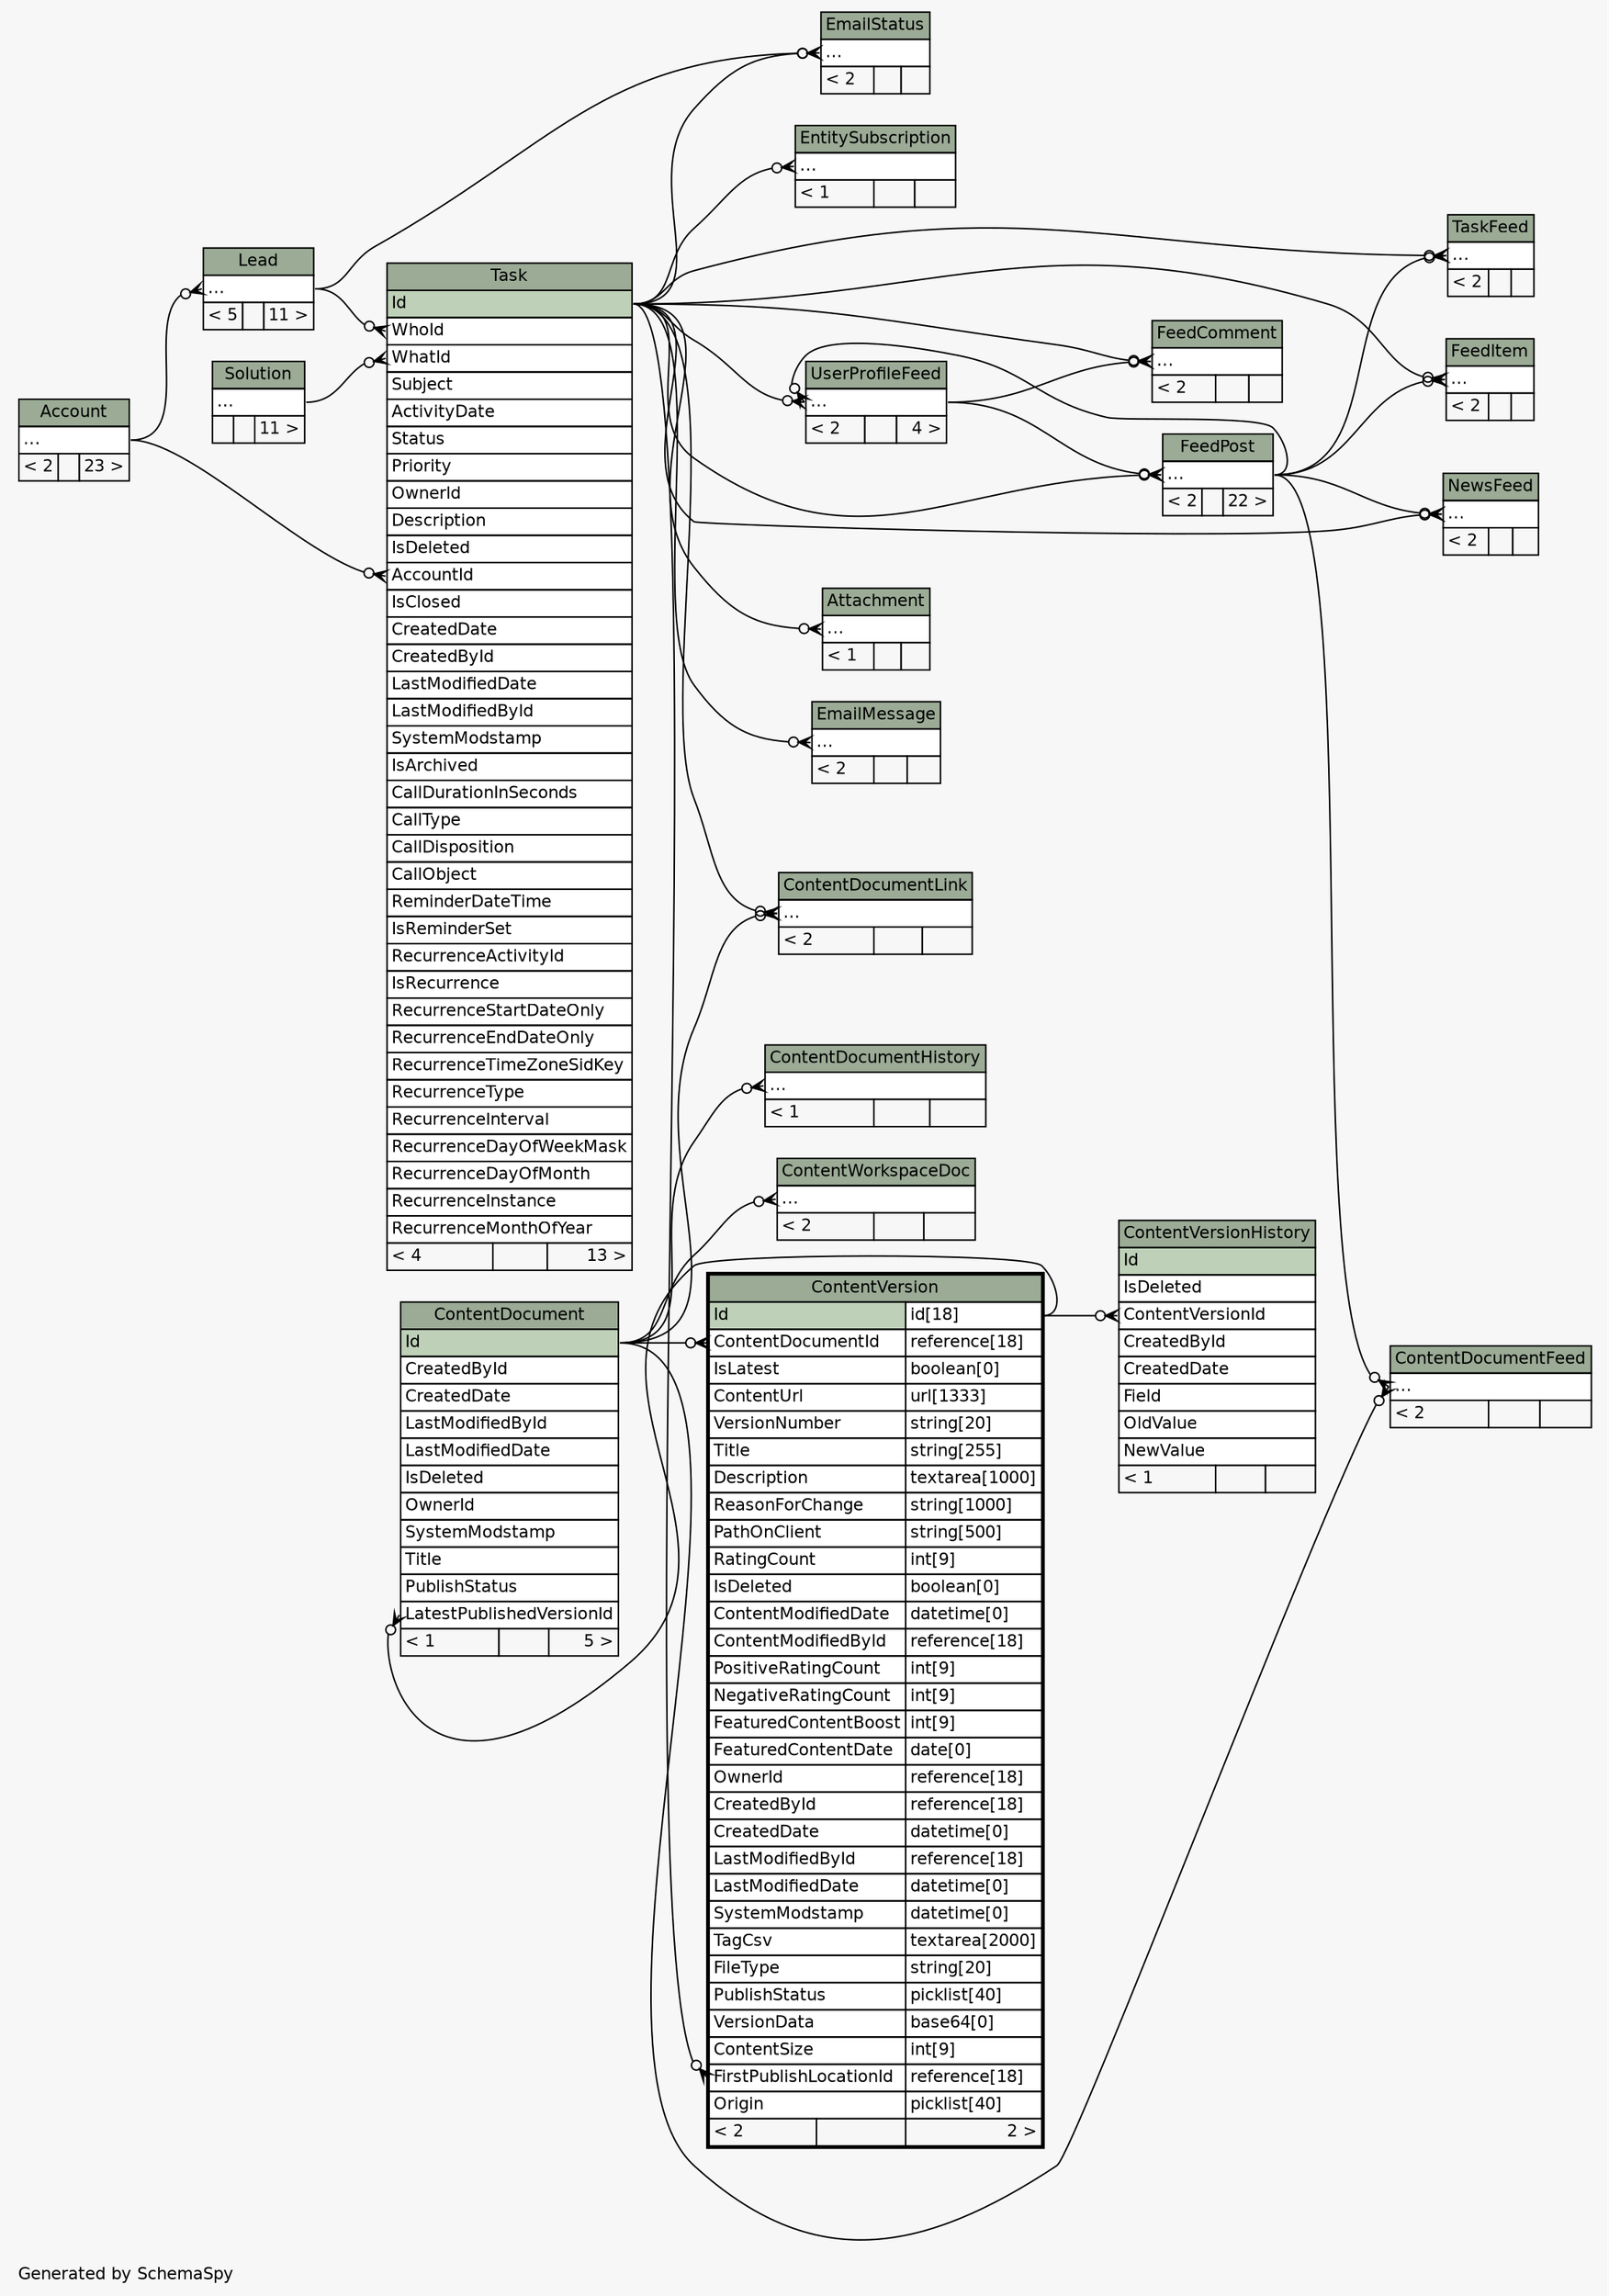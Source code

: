 // dot 2.36.0 on Mac OS X 10.11.6
// SchemaSpy rev 590
digraph "twoDegreesRelationshipsDiagram" {
  graph [
    rankdir="RL"
    bgcolor="#f7f7f7"
    label="\nGenerated by SchemaSpy"
    labeljust="l"
    nodesep="0.18"
    ranksep="0.46"
    fontname="Helvetica"
    fontsize="11"
  ];
  node [
    fontname="Helvetica"
    fontsize="11"
    shape="plaintext"
  ];
  edge [
    arrowsize="0.8"
  ];
  "Attachment":"elipses":w -> "Task":"Id":e [arrowhead=none dir=back arrowtail=crowodot];
  "ContentDocument":"LatestPublishedVersionId":w -> "ContentVersion":"Id.type":e [arrowhead=none dir=back arrowtail=crowodot];
  "ContentDocumentFeed":"elipses":w -> "FeedPost":"elipses":e [arrowhead=none dir=back arrowtail=crowodot];
  "ContentDocumentFeed":"elipses":w -> "ContentDocument":"Id":e [arrowhead=none dir=back arrowtail=crowodot];
  "ContentDocumentHistory":"elipses":w -> "ContentDocument":"Id":e [arrowhead=none dir=back arrowtail=crowodot];
  "ContentDocumentLink":"elipses":w -> "ContentDocument":"Id":e [arrowhead=none dir=back arrowtail=crowodot];
  "ContentDocumentLink":"elipses":w -> "Task":"Id":e [arrowhead=none dir=back arrowtail=crowodot];
  "ContentVersion":"ContentDocumentId":w -> "ContentDocument":"Id":e [arrowhead=none dir=back arrowtail=crowodot];
  "ContentVersion":"FirstPublishLocationId":w -> "Task":"Id":e [arrowhead=none dir=back arrowtail=crowodot];
  "ContentVersionHistory":"ContentVersionId":w -> "ContentVersion":"Id.type":e [arrowhead=none dir=back arrowtail=crowodot];
  "ContentWorkspaceDoc":"elipses":w -> "ContentDocument":"Id":e [arrowhead=none dir=back arrowtail=crowodot];
  "EmailMessage":"elipses":w -> "Task":"Id":e [arrowhead=none dir=back arrowtail=crowodot];
  "EmailStatus":"elipses":w -> "Task":"Id":e [arrowhead=none dir=back arrowtail=crowodot];
  "EmailStatus":"elipses":w -> "Lead":"elipses":e [arrowhead=none dir=back arrowtail=crowodot];
  "EntitySubscription":"elipses":w -> "Task":"Id":e [arrowhead=none dir=back arrowtail=crowodot];
  "FeedComment":"elipses":w -> "UserProfileFeed":"elipses":e [arrowhead=none dir=back arrowtail=crowodot];
  "FeedComment":"elipses":w -> "Task":"Id":e [arrowhead=none dir=back arrowtail=crowodot];
  "FeedItem":"elipses":w -> "FeedPost":"elipses":e [arrowhead=none dir=back arrowtail=crowodot];
  "FeedItem":"elipses":w -> "Task":"Id":e [arrowhead=none dir=back arrowtail=crowodot];
  "FeedPost":"elipses":w -> "UserProfileFeed":"elipses":e [arrowhead=none dir=back arrowtail=crowodot];
  "FeedPost":"elipses":w -> "Task":"Id":e [arrowhead=none dir=back arrowtail=crowodot];
  "Lead":"elipses":w -> "Account":"elipses":e [arrowhead=none dir=back arrowtail=crowodot];
  "NewsFeed":"elipses":w -> "FeedPost":"elipses":e [arrowhead=none dir=back arrowtail=crowodot];
  "NewsFeed":"elipses":w -> "Task":"Id":e [arrowhead=none dir=back arrowtail=crowodot];
  "Task":"AccountId":w -> "Account":"elipses":e [arrowhead=none dir=back arrowtail=crowodot];
  "Task":"WhatId":w -> "Solution":"elipses":e [arrowhead=none dir=back arrowtail=crowodot];
  "Task":"WhoId":w -> "Lead":"elipses":e [arrowhead=none dir=back arrowtail=crowodot];
  "TaskFeed":"elipses":w -> "FeedPost":"elipses":e [arrowhead=none dir=back arrowtail=crowodot];
  "TaskFeed":"elipses":w -> "Task":"Id":e [arrowhead=none dir=back arrowtail=crowodot];
  "UserProfileFeed":"elipses":w -> "FeedPost":"elipses":e [arrowhead=none dir=back arrowtail=crowodot];
  "UserProfileFeed":"elipses":w -> "Task":"Id":e [arrowhead=none dir=back arrowtail=crowodot];
  "Account" [
    label=<
    <TABLE BORDER="0" CELLBORDER="1" CELLSPACING="0" BGCOLOR="#ffffff">
      <TR><TD COLSPAN="3" BGCOLOR="#9bab96" ALIGN="CENTER">Account</TD></TR>
      <TR><TD PORT="elipses" COLSPAN="3" ALIGN="LEFT">...</TD></TR>
      <TR><TD ALIGN="LEFT" BGCOLOR="#f7f7f7">&lt; 2</TD><TD ALIGN="RIGHT" BGCOLOR="#f7f7f7">  </TD><TD ALIGN="RIGHT" BGCOLOR="#f7f7f7">23 &gt;</TD></TR>
    </TABLE>>
    URL="Account.html"
    tooltip="Account"
  ];
  "Attachment" [
    label=<
    <TABLE BORDER="0" CELLBORDER="1" CELLSPACING="0" BGCOLOR="#ffffff">
      <TR><TD COLSPAN="3" BGCOLOR="#9bab96" ALIGN="CENTER">Attachment</TD></TR>
      <TR><TD PORT="elipses" COLSPAN="3" ALIGN="LEFT">...</TD></TR>
      <TR><TD ALIGN="LEFT" BGCOLOR="#f7f7f7">&lt; 1</TD><TD ALIGN="RIGHT" BGCOLOR="#f7f7f7">  </TD><TD ALIGN="RIGHT" BGCOLOR="#f7f7f7">  </TD></TR>
    </TABLE>>
    URL="Attachment.html"
    tooltip="Attachment"
  ];
  "ContentDocument" [
    label=<
    <TABLE BORDER="0" CELLBORDER="1" CELLSPACING="0" BGCOLOR="#ffffff">
      <TR><TD COLSPAN="3" BGCOLOR="#9bab96" ALIGN="CENTER">ContentDocument</TD></TR>
      <TR><TD PORT="Id" COLSPAN="3" BGCOLOR="#bed1b8" ALIGN="LEFT">Id</TD></TR>
      <TR><TD PORT="CreatedById" COLSPAN="3" ALIGN="LEFT">CreatedById</TD></TR>
      <TR><TD PORT="CreatedDate" COLSPAN="3" ALIGN="LEFT">CreatedDate</TD></TR>
      <TR><TD PORT="LastModifiedById" COLSPAN="3" ALIGN="LEFT">LastModifiedById</TD></TR>
      <TR><TD PORT="LastModifiedDate" COLSPAN="3" ALIGN="LEFT">LastModifiedDate</TD></TR>
      <TR><TD PORT="IsDeleted" COLSPAN="3" ALIGN="LEFT">IsDeleted</TD></TR>
      <TR><TD PORT="OwnerId" COLSPAN="3" ALIGN="LEFT">OwnerId</TD></TR>
      <TR><TD PORT="SystemModstamp" COLSPAN="3" ALIGN="LEFT">SystemModstamp</TD></TR>
      <TR><TD PORT="Title" COLSPAN="3" ALIGN="LEFT">Title</TD></TR>
      <TR><TD PORT="PublishStatus" COLSPAN="3" ALIGN="LEFT">PublishStatus</TD></TR>
      <TR><TD PORT="LatestPublishedVersionId" COLSPAN="3" ALIGN="LEFT">LatestPublishedVersionId</TD></TR>
      <TR><TD ALIGN="LEFT" BGCOLOR="#f7f7f7">&lt; 1</TD><TD ALIGN="RIGHT" BGCOLOR="#f7f7f7">  </TD><TD ALIGN="RIGHT" BGCOLOR="#f7f7f7">5 &gt;</TD></TR>
    </TABLE>>
    URL="ContentDocument.html"
    tooltip="ContentDocument"
  ];
  "ContentDocumentFeed" [
    label=<
    <TABLE BORDER="0" CELLBORDER="1" CELLSPACING="0" BGCOLOR="#ffffff">
      <TR><TD COLSPAN="3" BGCOLOR="#9bab96" ALIGN="CENTER">ContentDocumentFeed</TD></TR>
      <TR><TD PORT="elipses" COLSPAN="3" ALIGN="LEFT">...</TD></TR>
      <TR><TD ALIGN="LEFT" BGCOLOR="#f7f7f7">&lt; 2</TD><TD ALIGN="RIGHT" BGCOLOR="#f7f7f7">  </TD><TD ALIGN="RIGHT" BGCOLOR="#f7f7f7">  </TD></TR>
    </TABLE>>
    URL="ContentDocumentFeed.html"
    tooltip="ContentDocumentFeed"
  ];
  "ContentDocumentHistory" [
    label=<
    <TABLE BORDER="0" CELLBORDER="1" CELLSPACING="0" BGCOLOR="#ffffff">
      <TR><TD COLSPAN="3" BGCOLOR="#9bab96" ALIGN="CENTER">ContentDocumentHistory</TD></TR>
      <TR><TD PORT="elipses" COLSPAN="3" ALIGN="LEFT">...</TD></TR>
      <TR><TD ALIGN="LEFT" BGCOLOR="#f7f7f7">&lt; 1</TD><TD ALIGN="RIGHT" BGCOLOR="#f7f7f7">  </TD><TD ALIGN="RIGHT" BGCOLOR="#f7f7f7">  </TD></TR>
    </TABLE>>
    URL="ContentDocumentHistory.html"
    tooltip="ContentDocumentHistory"
  ];
  "ContentDocumentLink" [
    label=<
    <TABLE BORDER="0" CELLBORDER="1" CELLSPACING="0" BGCOLOR="#ffffff">
      <TR><TD COLSPAN="3" BGCOLOR="#9bab96" ALIGN="CENTER">ContentDocumentLink</TD></TR>
      <TR><TD PORT="elipses" COLSPAN="3" ALIGN="LEFT">...</TD></TR>
      <TR><TD ALIGN="LEFT" BGCOLOR="#f7f7f7">&lt; 2</TD><TD ALIGN="RIGHT" BGCOLOR="#f7f7f7">  </TD><TD ALIGN="RIGHT" BGCOLOR="#f7f7f7">  </TD></TR>
    </TABLE>>
    URL="ContentDocumentLink.html"
    tooltip="ContentDocumentLink"
  ];
  "ContentVersion" [
    label=<
    <TABLE BORDER="2" CELLBORDER="1" CELLSPACING="0" BGCOLOR="#ffffff">
      <TR><TD COLSPAN="3" BGCOLOR="#9bab96" ALIGN="CENTER">ContentVersion</TD></TR>
      <TR><TD PORT="Id" COLSPAN="2" BGCOLOR="#bed1b8" ALIGN="LEFT">Id</TD><TD PORT="Id.type" ALIGN="LEFT">id[18]</TD></TR>
      <TR><TD PORT="ContentDocumentId" COLSPAN="2" ALIGN="LEFT">ContentDocumentId</TD><TD PORT="ContentDocumentId.type" ALIGN="LEFT">reference[18]</TD></TR>
      <TR><TD PORT="IsLatest" COLSPAN="2" ALIGN="LEFT">IsLatest</TD><TD PORT="IsLatest.type" ALIGN="LEFT">boolean[0]</TD></TR>
      <TR><TD PORT="ContentUrl" COLSPAN="2" ALIGN="LEFT">ContentUrl</TD><TD PORT="ContentUrl.type" ALIGN="LEFT">url[1333]</TD></TR>
      <TR><TD PORT="VersionNumber" COLSPAN="2" ALIGN="LEFT">VersionNumber</TD><TD PORT="VersionNumber.type" ALIGN="LEFT">string[20]</TD></TR>
      <TR><TD PORT="Title" COLSPAN="2" ALIGN="LEFT">Title</TD><TD PORT="Title.type" ALIGN="LEFT">string[255]</TD></TR>
      <TR><TD PORT="Description" COLSPAN="2" ALIGN="LEFT">Description</TD><TD PORT="Description.type" ALIGN="LEFT">textarea[1000]</TD></TR>
      <TR><TD PORT="ReasonForChange" COLSPAN="2" ALIGN="LEFT">ReasonForChange</TD><TD PORT="ReasonForChange.type" ALIGN="LEFT">string[1000]</TD></TR>
      <TR><TD PORT="PathOnClient" COLSPAN="2" ALIGN="LEFT">PathOnClient</TD><TD PORT="PathOnClient.type" ALIGN="LEFT">string[500]</TD></TR>
      <TR><TD PORT="RatingCount" COLSPAN="2" ALIGN="LEFT">RatingCount</TD><TD PORT="RatingCount.type" ALIGN="LEFT">int[9]</TD></TR>
      <TR><TD PORT="IsDeleted" COLSPAN="2" ALIGN="LEFT">IsDeleted</TD><TD PORT="IsDeleted.type" ALIGN="LEFT">boolean[0]</TD></TR>
      <TR><TD PORT="ContentModifiedDate" COLSPAN="2" ALIGN="LEFT">ContentModifiedDate</TD><TD PORT="ContentModifiedDate.type" ALIGN="LEFT">datetime[0]</TD></TR>
      <TR><TD PORT="ContentModifiedById" COLSPAN="2" ALIGN="LEFT">ContentModifiedById</TD><TD PORT="ContentModifiedById.type" ALIGN="LEFT">reference[18]</TD></TR>
      <TR><TD PORT="PositiveRatingCount" COLSPAN="2" ALIGN="LEFT">PositiveRatingCount</TD><TD PORT="PositiveRatingCount.type" ALIGN="LEFT">int[9]</TD></TR>
      <TR><TD PORT="NegativeRatingCount" COLSPAN="2" ALIGN="LEFT">NegativeRatingCount</TD><TD PORT="NegativeRatingCount.type" ALIGN="LEFT">int[9]</TD></TR>
      <TR><TD PORT="FeaturedContentBoost" COLSPAN="2" ALIGN="LEFT">FeaturedContentBoost</TD><TD PORT="FeaturedContentBoost.type" ALIGN="LEFT">int[9]</TD></TR>
      <TR><TD PORT="FeaturedContentDate" COLSPAN="2" ALIGN="LEFT">FeaturedContentDate</TD><TD PORT="FeaturedContentDate.type" ALIGN="LEFT">date[0]</TD></TR>
      <TR><TD PORT="OwnerId" COLSPAN="2" ALIGN="LEFT">OwnerId</TD><TD PORT="OwnerId.type" ALIGN="LEFT">reference[18]</TD></TR>
      <TR><TD PORT="CreatedById" COLSPAN="2" ALIGN="LEFT">CreatedById</TD><TD PORT="CreatedById.type" ALIGN="LEFT">reference[18]</TD></TR>
      <TR><TD PORT="CreatedDate" COLSPAN="2" ALIGN="LEFT">CreatedDate</TD><TD PORT="CreatedDate.type" ALIGN="LEFT">datetime[0]</TD></TR>
      <TR><TD PORT="LastModifiedById" COLSPAN="2" ALIGN="LEFT">LastModifiedById</TD><TD PORT="LastModifiedById.type" ALIGN="LEFT">reference[18]</TD></TR>
      <TR><TD PORT="LastModifiedDate" COLSPAN="2" ALIGN="LEFT">LastModifiedDate</TD><TD PORT="LastModifiedDate.type" ALIGN="LEFT">datetime[0]</TD></TR>
      <TR><TD PORT="SystemModstamp" COLSPAN="2" ALIGN="LEFT">SystemModstamp</TD><TD PORT="SystemModstamp.type" ALIGN="LEFT">datetime[0]</TD></TR>
      <TR><TD PORT="TagCsv" COLSPAN="2" ALIGN="LEFT">TagCsv</TD><TD PORT="TagCsv.type" ALIGN="LEFT">textarea[2000]</TD></TR>
      <TR><TD PORT="FileType" COLSPAN="2" ALIGN="LEFT">FileType</TD><TD PORT="FileType.type" ALIGN="LEFT">string[20]</TD></TR>
      <TR><TD PORT="PublishStatus" COLSPAN="2" ALIGN="LEFT">PublishStatus</TD><TD PORT="PublishStatus.type" ALIGN="LEFT">picklist[40]</TD></TR>
      <TR><TD PORT="VersionData" COLSPAN="2" ALIGN="LEFT">VersionData</TD><TD PORT="VersionData.type" ALIGN="LEFT">base64[0]</TD></TR>
      <TR><TD PORT="ContentSize" COLSPAN="2" ALIGN="LEFT">ContentSize</TD><TD PORT="ContentSize.type" ALIGN="LEFT">int[9]</TD></TR>
      <TR><TD PORT="FirstPublishLocationId" COLSPAN="2" ALIGN="LEFT">FirstPublishLocationId</TD><TD PORT="FirstPublishLocationId.type" ALIGN="LEFT">reference[18]</TD></TR>
      <TR><TD PORT="Origin" COLSPAN="2" ALIGN="LEFT">Origin</TD><TD PORT="Origin.type" ALIGN="LEFT">picklist[40]</TD></TR>
      <TR><TD ALIGN="LEFT" BGCOLOR="#f7f7f7">&lt; 2</TD><TD ALIGN="RIGHT" BGCOLOR="#f7f7f7">  </TD><TD ALIGN="RIGHT" BGCOLOR="#f7f7f7">2 &gt;</TD></TR>
    </TABLE>>
    URL="ContentVersion.html"
    tooltip="ContentVersion"
  ];
  "ContentVersionHistory" [
    label=<
    <TABLE BORDER="0" CELLBORDER="1" CELLSPACING="0" BGCOLOR="#ffffff">
      <TR><TD COLSPAN="3" BGCOLOR="#9bab96" ALIGN="CENTER">ContentVersionHistory</TD></TR>
      <TR><TD PORT="Id" COLSPAN="3" BGCOLOR="#bed1b8" ALIGN="LEFT">Id</TD></TR>
      <TR><TD PORT="IsDeleted" COLSPAN="3" ALIGN="LEFT">IsDeleted</TD></TR>
      <TR><TD PORT="ContentVersionId" COLSPAN="3" ALIGN="LEFT">ContentVersionId</TD></TR>
      <TR><TD PORT="CreatedById" COLSPAN="3" ALIGN="LEFT">CreatedById</TD></TR>
      <TR><TD PORT="CreatedDate" COLSPAN="3" ALIGN="LEFT">CreatedDate</TD></TR>
      <TR><TD PORT="Field" COLSPAN="3" ALIGN="LEFT">Field</TD></TR>
      <TR><TD PORT="OldValue" COLSPAN="3" ALIGN="LEFT">OldValue</TD></TR>
      <TR><TD PORT="NewValue" COLSPAN="3" ALIGN="LEFT">NewValue</TD></TR>
      <TR><TD ALIGN="LEFT" BGCOLOR="#f7f7f7">&lt; 1</TD><TD ALIGN="RIGHT" BGCOLOR="#f7f7f7">  </TD><TD ALIGN="RIGHT" BGCOLOR="#f7f7f7">  </TD></TR>
    </TABLE>>
    URL="ContentVersionHistory.html"
    tooltip="ContentVersionHistory"
  ];
  "ContentWorkspaceDoc" [
    label=<
    <TABLE BORDER="0" CELLBORDER="1" CELLSPACING="0" BGCOLOR="#ffffff">
      <TR><TD COLSPAN="3" BGCOLOR="#9bab96" ALIGN="CENTER">ContentWorkspaceDoc</TD></TR>
      <TR><TD PORT="elipses" COLSPAN="3" ALIGN="LEFT">...</TD></TR>
      <TR><TD ALIGN="LEFT" BGCOLOR="#f7f7f7">&lt; 2</TD><TD ALIGN="RIGHT" BGCOLOR="#f7f7f7">  </TD><TD ALIGN="RIGHT" BGCOLOR="#f7f7f7">  </TD></TR>
    </TABLE>>
    URL="ContentWorkspaceDoc.html"
    tooltip="ContentWorkspaceDoc"
  ];
  "EmailMessage" [
    label=<
    <TABLE BORDER="0" CELLBORDER="1" CELLSPACING="0" BGCOLOR="#ffffff">
      <TR><TD COLSPAN="3" BGCOLOR="#9bab96" ALIGN="CENTER">EmailMessage</TD></TR>
      <TR><TD PORT="elipses" COLSPAN="3" ALIGN="LEFT">...</TD></TR>
      <TR><TD ALIGN="LEFT" BGCOLOR="#f7f7f7">&lt; 2</TD><TD ALIGN="RIGHT" BGCOLOR="#f7f7f7">  </TD><TD ALIGN="RIGHT" BGCOLOR="#f7f7f7">  </TD></TR>
    </TABLE>>
    URL="EmailMessage.html"
    tooltip="EmailMessage"
  ];
  "EmailStatus" [
    label=<
    <TABLE BORDER="0" CELLBORDER="1" CELLSPACING="0" BGCOLOR="#ffffff">
      <TR><TD COLSPAN="3" BGCOLOR="#9bab96" ALIGN="CENTER">EmailStatus</TD></TR>
      <TR><TD PORT="elipses" COLSPAN="3" ALIGN="LEFT">...</TD></TR>
      <TR><TD ALIGN="LEFT" BGCOLOR="#f7f7f7">&lt; 2</TD><TD ALIGN="RIGHT" BGCOLOR="#f7f7f7">  </TD><TD ALIGN="RIGHT" BGCOLOR="#f7f7f7">  </TD></TR>
    </TABLE>>
    URL="EmailStatus.html"
    tooltip="EmailStatus"
  ];
  "EntitySubscription" [
    label=<
    <TABLE BORDER="0" CELLBORDER="1" CELLSPACING="0" BGCOLOR="#ffffff">
      <TR><TD COLSPAN="3" BGCOLOR="#9bab96" ALIGN="CENTER">EntitySubscription</TD></TR>
      <TR><TD PORT="elipses" COLSPAN="3" ALIGN="LEFT">...</TD></TR>
      <TR><TD ALIGN="LEFT" BGCOLOR="#f7f7f7">&lt; 1</TD><TD ALIGN="RIGHT" BGCOLOR="#f7f7f7">  </TD><TD ALIGN="RIGHT" BGCOLOR="#f7f7f7">  </TD></TR>
    </TABLE>>
    URL="EntitySubscription.html"
    tooltip="EntitySubscription"
  ];
  "FeedComment" [
    label=<
    <TABLE BORDER="0" CELLBORDER="1" CELLSPACING="0" BGCOLOR="#ffffff">
      <TR><TD COLSPAN="3" BGCOLOR="#9bab96" ALIGN="CENTER">FeedComment</TD></TR>
      <TR><TD PORT="elipses" COLSPAN="3" ALIGN="LEFT">...</TD></TR>
      <TR><TD ALIGN="LEFT" BGCOLOR="#f7f7f7">&lt; 2</TD><TD ALIGN="RIGHT" BGCOLOR="#f7f7f7">  </TD><TD ALIGN="RIGHT" BGCOLOR="#f7f7f7">  </TD></TR>
    </TABLE>>
    URL="FeedComment.html"
    tooltip="FeedComment"
  ];
  "FeedItem" [
    label=<
    <TABLE BORDER="0" CELLBORDER="1" CELLSPACING="0" BGCOLOR="#ffffff">
      <TR><TD COLSPAN="3" BGCOLOR="#9bab96" ALIGN="CENTER">FeedItem</TD></TR>
      <TR><TD PORT="elipses" COLSPAN="3" ALIGN="LEFT">...</TD></TR>
      <TR><TD ALIGN="LEFT" BGCOLOR="#f7f7f7">&lt; 2</TD><TD ALIGN="RIGHT" BGCOLOR="#f7f7f7">  </TD><TD ALIGN="RIGHT" BGCOLOR="#f7f7f7">  </TD></TR>
    </TABLE>>
    URL="FeedItem.html"
    tooltip="FeedItem"
  ];
  "FeedPost" [
    label=<
    <TABLE BORDER="0" CELLBORDER="1" CELLSPACING="0" BGCOLOR="#ffffff">
      <TR><TD COLSPAN="3" BGCOLOR="#9bab96" ALIGN="CENTER">FeedPost</TD></TR>
      <TR><TD PORT="elipses" COLSPAN="3" ALIGN="LEFT">...</TD></TR>
      <TR><TD ALIGN="LEFT" BGCOLOR="#f7f7f7">&lt; 2</TD><TD ALIGN="RIGHT" BGCOLOR="#f7f7f7">  </TD><TD ALIGN="RIGHT" BGCOLOR="#f7f7f7">22 &gt;</TD></TR>
    </TABLE>>
    URL="FeedPost.html"
    tooltip="FeedPost"
  ];
  "Lead" [
    label=<
    <TABLE BORDER="0" CELLBORDER="1" CELLSPACING="0" BGCOLOR="#ffffff">
      <TR><TD COLSPAN="3" BGCOLOR="#9bab96" ALIGN="CENTER">Lead</TD></TR>
      <TR><TD PORT="elipses" COLSPAN="3" ALIGN="LEFT">...</TD></TR>
      <TR><TD ALIGN="LEFT" BGCOLOR="#f7f7f7">&lt; 5</TD><TD ALIGN="RIGHT" BGCOLOR="#f7f7f7">  </TD><TD ALIGN="RIGHT" BGCOLOR="#f7f7f7">11 &gt;</TD></TR>
    </TABLE>>
    URL="Lead.html"
    tooltip="Lead"
  ];
  "NewsFeed" [
    label=<
    <TABLE BORDER="0" CELLBORDER="1" CELLSPACING="0" BGCOLOR="#ffffff">
      <TR><TD COLSPAN="3" BGCOLOR="#9bab96" ALIGN="CENTER">NewsFeed</TD></TR>
      <TR><TD PORT="elipses" COLSPAN="3" ALIGN="LEFT">...</TD></TR>
      <TR><TD ALIGN="LEFT" BGCOLOR="#f7f7f7">&lt; 2</TD><TD ALIGN="RIGHT" BGCOLOR="#f7f7f7">  </TD><TD ALIGN="RIGHT" BGCOLOR="#f7f7f7">  </TD></TR>
    </TABLE>>
    URL="NewsFeed.html"
    tooltip="NewsFeed"
  ];
  "Solution" [
    label=<
    <TABLE BORDER="0" CELLBORDER="1" CELLSPACING="0" BGCOLOR="#ffffff">
      <TR><TD COLSPAN="3" BGCOLOR="#9bab96" ALIGN="CENTER">Solution</TD></TR>
      <TR><TD PORT="elipses" COLSPAN="3" ALIGN="LEFT">...</TD></TR>
      <TR><TD ALIGN="LEFT" BGCOLOR="#f7f7f7">  </TD><TD ALIGN="RIGHT" BGCOLOR="#f7f7f7">  </TD><TD ALIGN="RIGHT" BGCOLOR="#f7f7f7">11 &gt;</TD></TR>
    </TABLE>>
    URL="Solution.html"
    tooltip="Solution"
  ];
  "Task" [
    label=<
    <TABLE BORDER="0" CELLBORDER="1" CELLSPACING="0" BGCOLOR="#ffffff">
      <TR><TD COLSPAN="3" BGCOLOR="#9bab96" ALIGN="CENTER">Task</TD></TR>
      <TR><TD PORT="Id" COLSPAN="3" BGCOLOR="#bed1b8" ALIGN="LEFT">Id</TD></TR>
      <TR><TD PORT="WhoId" COLSPAN="3" ALIGN="LEFT">WhoId</TD></TR>
      <TR><TD PORT="WhatId" COLSPAN="3" ALIGN="LEFT">WhatId</TD></TR>
      <TR><TD PORT="Subject" COLSPAN="3" ALIGN="LEFT">Subject</TD></TR>
      <TR><TD PORT="ActivityDate" COLSPAN="3" ALIGN="LEFT">ActivityDate</TD></TR>
      <TR><TD PORT="Status" COLSPAN="3" ALIGN="LEFT">Status</TD></TR>
      <TR><TD PORT="Priority" COLSPAN="3" ALIGN="LEFT">Priority</TD></TR>
      <TR><TD PORT="OwnerId" COLSPAN="3" ALIGN="LEFT">OwnerId</TD></TR>
      <TR><TD PORT="Description" COLSPAN="3" ALIGN="LEFT">Description</TD></TR>
      <TR><TD PORT="IsDeleted" COLSPAN="3" ALIGN="LEFT">IsDeleted</TD></TR>
      <TR><TD PORT="AccountId" COLSPAN="3" ALIGN="LEFT">AccountId</TD></TR>
      <TR><TD PORT="IsClosed" COLSPAN="3" ALIGN="LEFT">IsClosed</TD></TR>
      <TR><TD PORT="CreatedDate" COLSPAN="3" ALIGN="LEFT">CreatedDate</TD></TR>
      <TR><TD PORT="CreatedById" COLSPAN="3" ALIGN="LEFT">CreatedById</TD></TR>
      <TR><TD PORT="LastModifiedDate" COLSPAN="3" ALIGN="LEFT">LastModifiedDate</TD></TR>
      <TR><TD PORT="LastModifiedById" COLSPAN="3" ALIGN="LEFT">LastModifiedById</TD></TR>
      <TR><TD PORT="SystemModstamp" COLSPAN="3" ALIGN="LEFT">SystemModstamp</TD></TR>
      <TR><TD PORT="IsArchived" COLSPAN="3" ALIGN="LEFT">IsArchived</TD></TR>
      <TR><TD PORT="CallDurationInSeconds" COLSPAN="3" ALIGN="LEFT">CallDurationInSeconds</TD></TR>
      <TR><TD PORT="CallType" COLSPAN="3" ALIGN="LEFT">CallType</TD></TR>
      <TR><TD PORT="CallDisposition" COLSPAN="3" ALIGN="LEFT">CallDisposition</TD></TR>
      <TR><TD PORT="CallObject" COLSPAN="3" ALIGN="LEFT">CallObject</TD></TR>
      <TR><TD PORT="ReminderDateTime" COLSPAN="3" ALIGN="LEFT">ReminderDateTime</TD></TR>
      <TR><TD PORT="IsReminderSet" COLSPAN="3" ALIGN="LEFT">IsReminderSet</TD></TR>
      <TR><TD PORT="RecurrenceActivityId" COLSPAN="3" ALIGN="LEFT">RecurrenceActivityId</TD></TR>
      <TR><TD PORT="IsRecurrence" COLSPAN="3" ALIGN="LEFT">IsRecurrence</TD></TR>
      <TR><TD PORT="RecurrenceStartDateOnly" COLSPAN="3" ALIGN="LEFT">RecurrenceStartDateOnly</TD></TR>
      <TR><TD PORT="RecurrenceEndDateOnly" COLSPAN="3" ALIGN="LEFT">RecurrenceEndDateOnly</TD></TR>
      <TR><TD PORT="RecurrenceTimeZoneSidKey" COLSPAN="3" ALIGN="LEFT">RecurrenceTimeZoneSidKey</TD></TR>
      <TR><TD PORT="RecurrenceType" COLSPAN="3" ALIGN="LEFT">RecurrenceType</TD></TR>
      <TR><TD PORT="RecurrenceInterval" COLSPAN="3" ALIGN="LEFT">RecurrenceInterval</TD></TR>
      <TR><TD PORT="RecurrenceDayOfWeekMask" COLSPAN="3" ALIGN="LEFT">RecurrenceDayOfWeekMask</TD></TR>
      <TR><TD PORT="RecurrenceDayOfMonth" COLSPAN="3" ALIGN="LEFT">RecurrenceDayOfMonth</TD></TR>
      <TR><TD PORT="RecurrenceInstance" COLSPAN="3" ALIGN="LEFT">RecurrenceInstance</TD></TR>
      <TR><TD PORT="RecurrenceMonthOfYear" COLSPAN="3" ALIGN="LEFT">RecurrenceMonthOfYear</TD></TR>
      <TR><TD ALIGN="LEFT" BGCOLOR="#f7f7f7">&lt; 4</TD><TD ALIGN="RIGHT" BGCOLOR="#f7f7f7">  </TD><TD ALIGN="RIGHT" BGCOLOR="#f7f7f7">13 &gt;</TD></TR>
    </TABLE>>
    URL="Task.html"
    tooltip="Task"
  ];
  "TaskFeed" [
    label=<
    <TABLE BORDER="0" CELLBORDER="1" CELLSPACING="0" BGCOLOR="#ffffff">
      <TR><TD COLSPAN="3" BGCOLOR="#9bab96" ALIGN="CENTER">TaskFeed</TD></TR>
      <TR><TD PORT="elipses" COLSPAN="3" ALIGN="LEFT">...</TD></TR>
      <TR><TD ALIGN="LEFT" BGCOLOR="#f7f7f7">&lt; 2</TD><TD ALIGN="RIGHT" BGCOLOR="#f7f7f7">  </TD><TD ALIGN="RIGHT" BGCOLOR="#f7f7f7">  </TD></TR>
    </TABLE>>
    URL="TaskFeed.html"
    tooltip="TaskFeed"
  ];
  "UserProfileFeed" [
    label=<
    <TABLE BORDER="0" CELLBORDER="1" CELLSPACING="0" BGCOLOR="#ffffff">
      <TR><TD COLSPAN="3" BGCOLOR="#9bab96" ALIGN="CENTER">UserProfileFeed</TD></TR>
      <TR><TD PORT="elipses" COLSPAN="3" ALIGN="LEFT">...</TD></TR>
      <TR><TD ALIGN="LEFT" BGCOLOR="#f7f7f7">&lt; 2</TD><TD ALIGN="RIGHT" BGCOLOR="#f7f7f7">  </TD><TD ALIGN="RIGHT" BGCOLOR="#f7f7f7">4 &gt;</TD></TR>
    </TABLE>>
    URL="UserProfileFeed.html"
    tooltip="UserProfileFeed"
  ];
}
